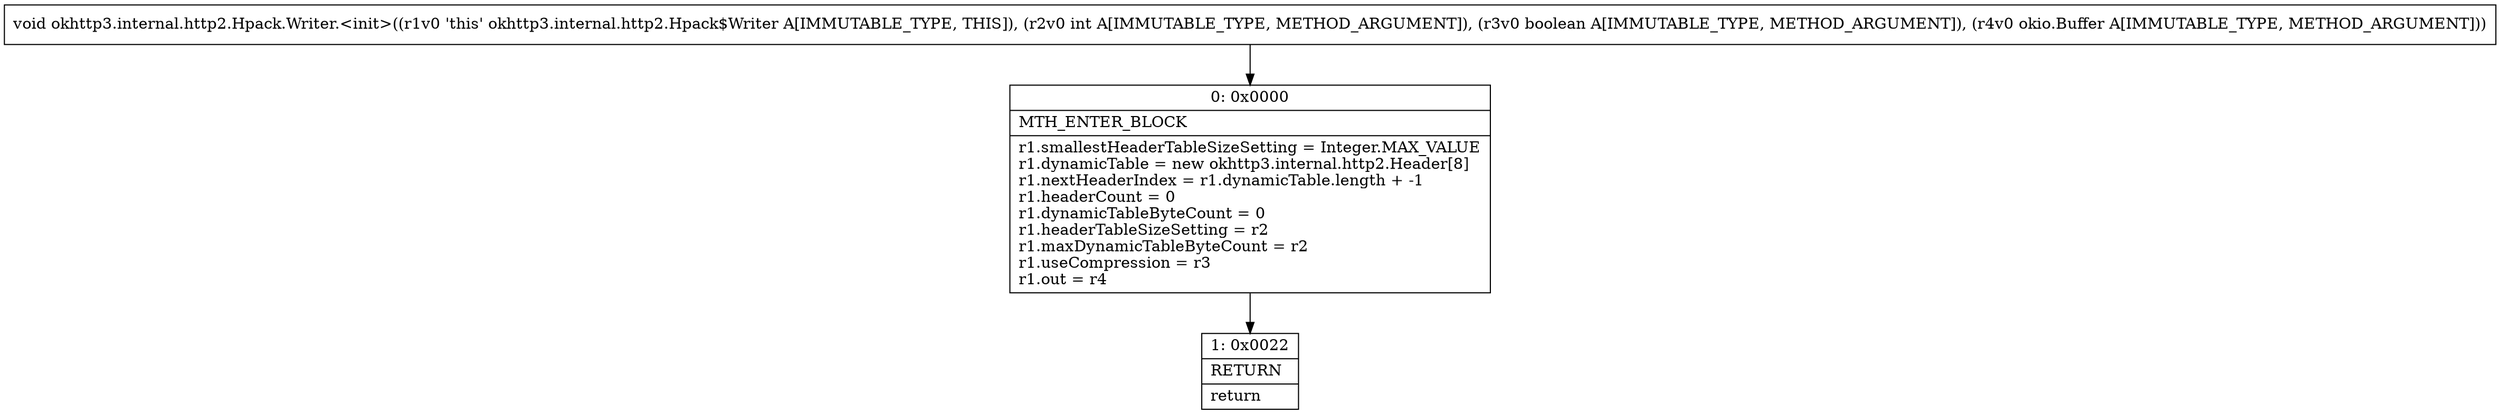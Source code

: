 digraph "CFG forokhttp3.internal.http2.Hpack.Writer.\<init\>(IZLokio\/Buffer;)V" {
Node_0 [shape=record,label="{0\:\ 0x0000|MTH_ENTER_BLOCK\l|r1.smallestHeaderTableSizeSetting = Integer.MAX_VALUE\lr1.dynamicTable = new okhttp3.internal.http2.Header[8]\lr1.nextHeaderIndex = r1.dynamicTable.length + \-1\lr1.headerCount = 0\lr1.dynamicTableByteCount = 0\lr1.headerTableSizeSetting = r2\lr1.maxDynamicTableByteCount = r2\lr1.useCompression = r3\lr1.out = r4\l}"];
Node_1 [shape=record,label="{1\:\ 0x0022|RETURN\l|return\l}"];
MethodNode[shape=record,label="{void okhttp3.internal.http2.Hpack.Writer.\<init\>((r1v0 'this' okhttp3.internal.http2.Hpack$Writer A[IMMUTABLE_TYPE, THIS]), (r2v0 int A[IMMUTABLE_TYPE, METHOD_ARGUMENT]), (r3v0 boolean A[IMMUTABLE_TYPE, METHOD_ARGUMENT]), (r4v0 okio.Buffer A[IMMUTABLE_TYPE, METHOD_ARGUMENT])) }"];
MethodNode -> Node_0;
Node_0 -> Node_1;
}

